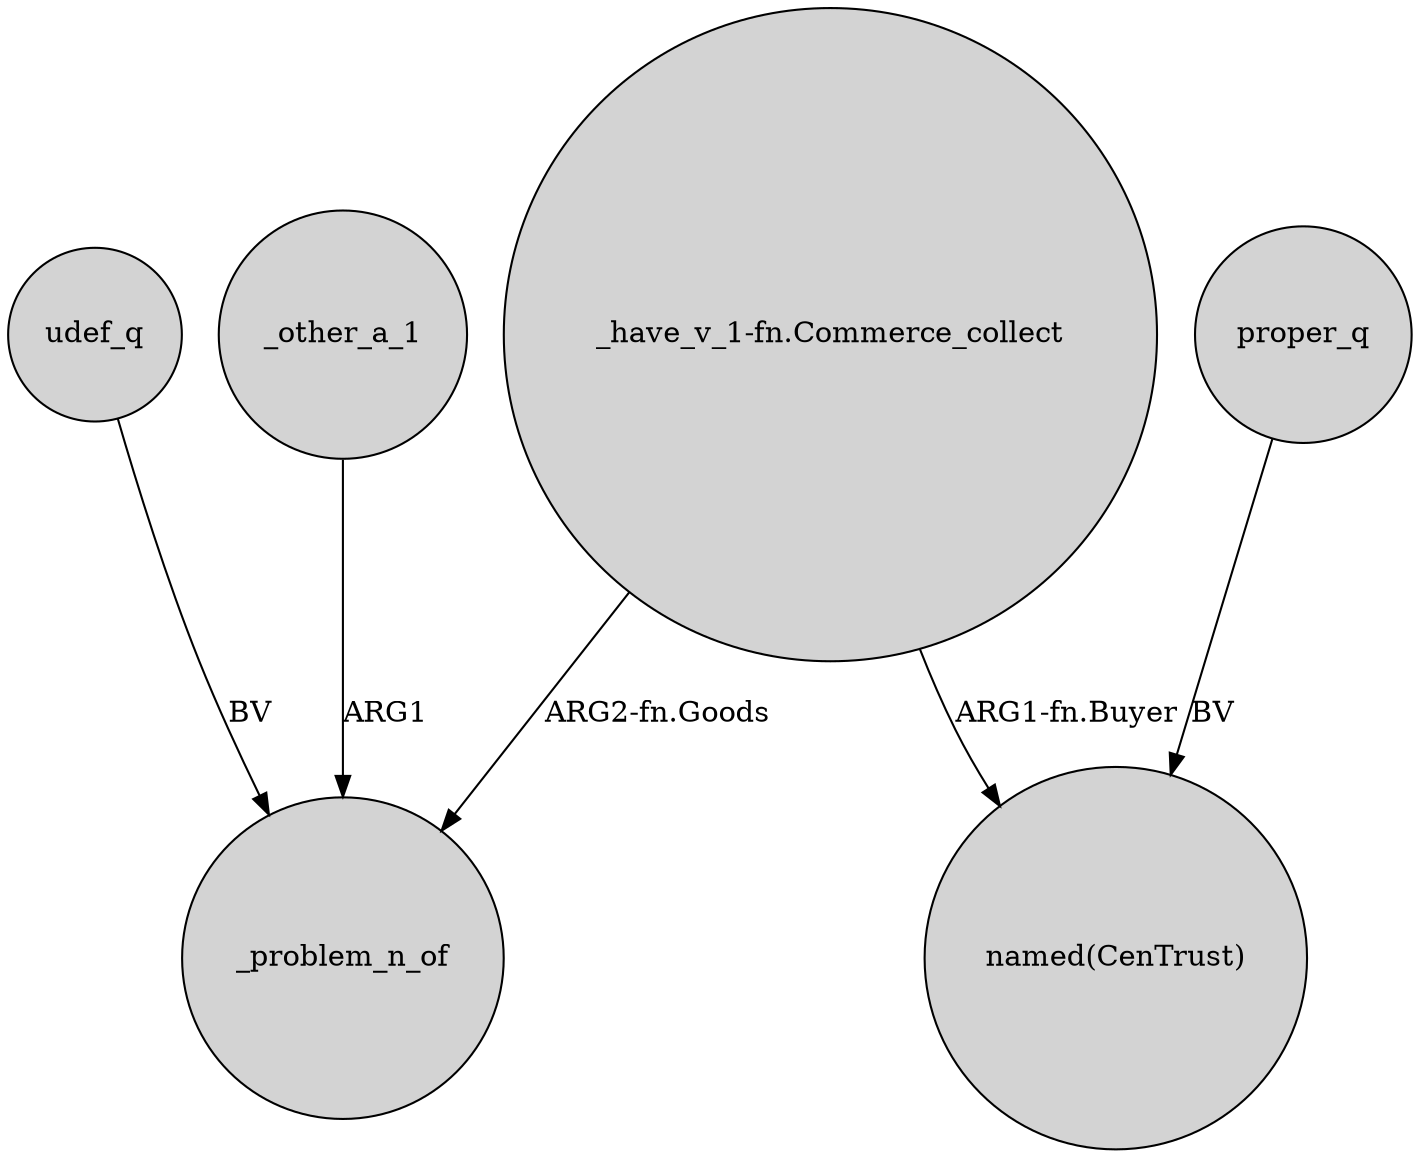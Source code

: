 digraph {
	node [shape=circle style=filled]
	"_have_v_1-fn.Commerce_collect" -> _problem_n_of [label="ARG2-fn.Goods"]
	"_have_v_1-fn.Commerce_collect" -> "named(CenTrust)" [label="ARG1-fn.Buyer"]
	udef_q -> _problem_n_of [label=BV]
	proper_q -> "named(CenTrust)" [label=BV]
	_other_a_1 -> _problem_n_of [label=ARG1]
}
